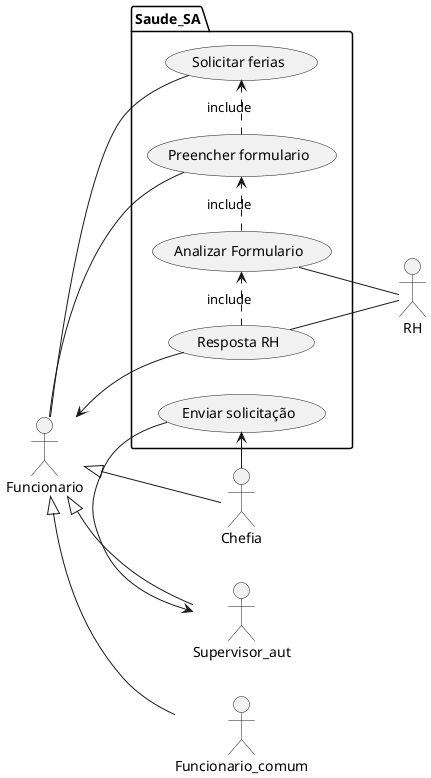@startuml Saude_SA
left to right direction
actor Funcionario_comum as F
actor RH as RH
actor Supervisor_aut as SA
actor Chefia as CH

package Saude_SA{
  usecase "Solicitar ferias" as UC1
  usecase "Preencher formulario" as UC2
  usecase "Analizar Formulario" as UC3
  usecase "Resposta RH" as UC4
  usecase "Enviar solicitação" as UC5
}

Funcionario <|-- F
Funcionario <|-- SA
Funcionario <|-- CH

Funcionario -- UC1
UC2 .> UC1 : include
Funcionario -- UC2
Funcionario <- UC4
UC3 .> UC2 : include
RH -- UC3
UC4 -- RH
UC4 .> UC3: include
UC5 <- CH
UC5 -> SA

@enduml
